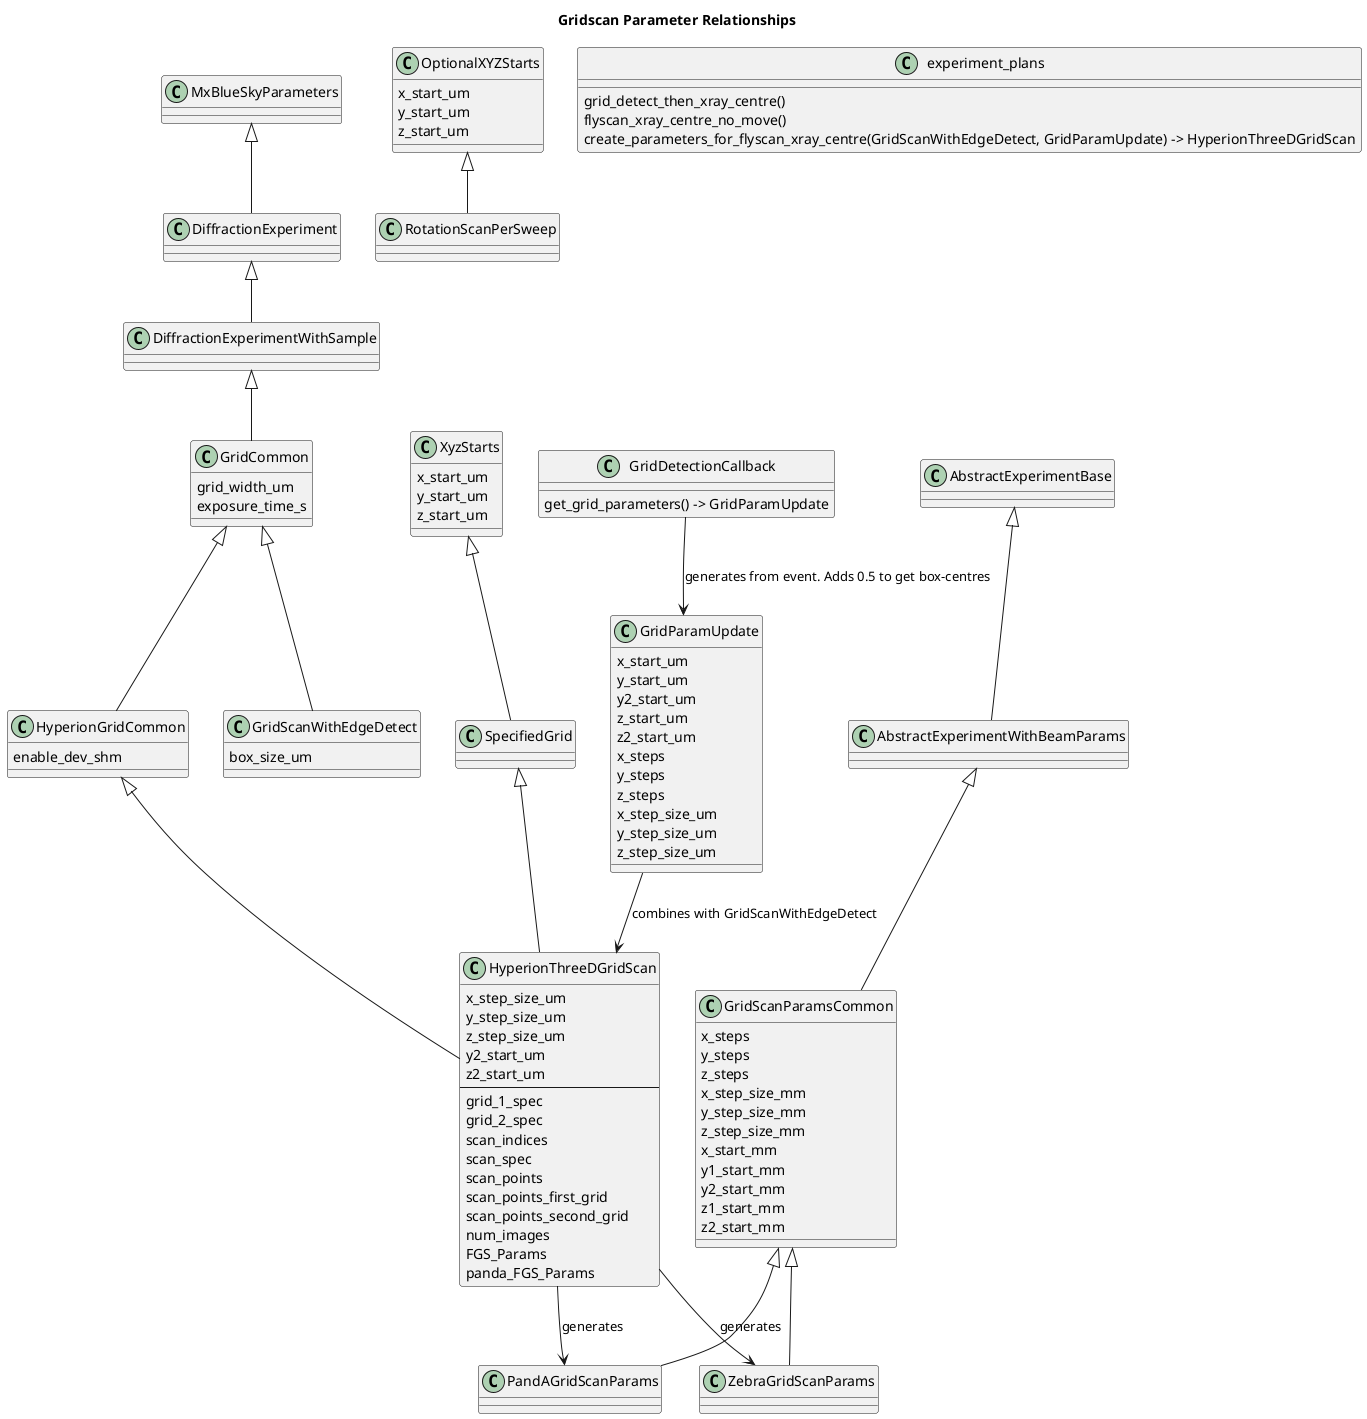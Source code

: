 @startuml
title Gridscan Parameter Relationships

class DiffractionExperiment
class DiffractionExperimentWithSample
class GridCommon {
    grid_width_um
    exposure_time_s
}
class GridScanWithEdgeDetect {
    box_size_um
}
class HyperionGridCommon {
    enable_dev_shm
}
class HyperionThreeDGridScan {
    x_step_size_um
    y_step_size_um
    z_step_size_um
    y2_start_um
    z2_start_um
    --
    grid_1_spec
    grid_2_spec
    scan_indices
    scan_spec
    scan_points
    scan_points_first_grid
    scan_points_second_grid
    num_images
    FGS_Params
    panda_FGS_Params
}
class MxBlueSkyParameters
class SpecifiedGrid
class XyzStarts {
    x_start_um
    y_start_um
    z_start_um
}
class OptionalXYZStarts {
    x_start_um
    y_start_um
    z_start_um
}
class RotationScanPerSweep

MxBlueSkyParameters <|-- DiffractionExperiment
DiffractionExperiment <|-- DiffractionExperimentWithSample
DiffractionExperimentWithSample <|-- GridCommon
GridCommon <|-- GridScanWithEdgeDetect
GridCommon <|-- HyperionGridCommon
HyperionGridCommon <|-- HyperionThreeDGridScan
SpecifiedGrid <|-- HyperionThreeDGridScan
XyzStarts <|-- SpecifiedGrid
OptionalXYZStarts <|-- RotationScanPerSweep
class GridParamUpdate {
    x_start_um
    y_start_um
    y2_start_um
    z_start_um
    z2_start_um
    x_steps
    y_steps
    z_steps
    x_step_size_um
    y_step_size_um
    z_step_size_um
}

class GridDetectionCallback {
    get_grid_parameters() -> GridParamUpdate
}
    
GridDetectionCallback --> GridParamUpdate : generates from event. Adds 0.5 to get box-centres
GridParamUpdate --> HyperionThreeDGridScan : combines with GridScanWithEdgeDetect

class experiment_plans {
    grid_detect_then_xray_centre()
    flyscan_xray_centre_no_move()
    create_parameters_for_flyscan_xray_centre(GridScanWithEdgeDetect, GridParamUpdate) -> HyperionThreeDGridScan
}

class AbstractExperimentBase
class AbstractExperimentWithBeamParams
class GridScanParamsCommon {
    x_steps
    y_steps
    z_steps
    x_step_size_mm
    y_step_size_mm
    z_step_size_mm
    x_start_mm
    y1_start_mm
    y2_start_mm
    z1_start_mm
    z2_start_mm
}
class PandAGridScanParams
class ZebraGridScanParams

AbstractExperimentBase <|-- AbstractExperimentWithBeamParams
AbstractExperimentWithBeamParams <|-- GridScanParamsCommon
GridScanParamsCommon <|-- PandAGridScanParams
GridScanParamsCommon <|-- ZebraGridScanParams

HyperionThreeDGridScan --> ZebraGridScanParams : generates
HyperionThreeDGridScan --> PandAGridScanParams : generates
@enduml
